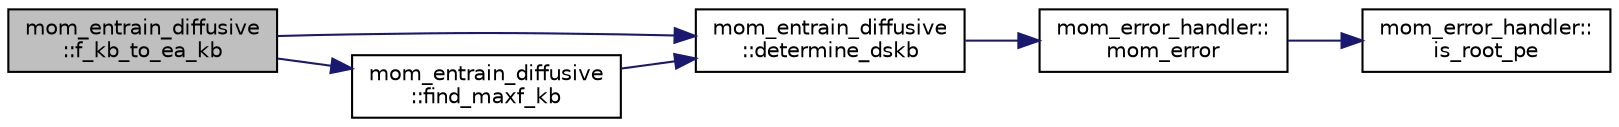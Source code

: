 digraph "mom_entrain_diffusive::f_kb_to_ea_kb"
{
 // INTERACTIVE_SVG=YES
 // LATEX_PDF_SIZE
  edge [fontname="Helvetica",fontsize="10",labelfontname="Helvetica",labelfontsize="10"];
  node [fontname="Helvetica",fontsize="10",shape=record];
  rankdir="LR";
  Node1 [label="mom_entrain_diffusive\l::f_kb_to_ea_kb",height=0.2,width=0.4,color="black", fillcolor="grey75", style="filled", fontcolor="black",tooltip="Given an entrainment from below for layer kb, determine a consistent entrainment from above,..."];
  Node1 -> Node2 [color="midnightblue",fontsize="10",style="solid",fontname="Helvetica"];
  Node2 [label="mom_entrain_diffusive\l::determine_dskb",height=0.2,width=0.4,color="black", fillcolor="white", style="filled",URL="$namespacemom__entrain__diffusive.html#aa2d2f462912ba1e201b1b73e62a905f3",tooltip="This subroutine determines the reference density difference between the bottommost buffer layer and t..."];
  Node2 -> Node3 [color="midnightblue",fontsize="10",style="solid",fontname="Helvetica"];
  Node3 [label="mom_error_handler::\lmom_error",height=0.2,width=0.4,color="black", fillcolor="white", style="filled",URL="$namespacemom__error__handler.html#a460cfb79a06c29fc249952c2a3710d67",tooltip="This provides a convenient interface for writing an mpp_error message with run-time filter based on a..."];
  Node3 -> Node4 [color="midnightblue",fontsize="10",style="solid",fontname="Helvetica"];
  Node4 [label="mom_error_handler::\lis_root_pe",height=0.2,width=0.4,color="black", fillcolor="white", style="filled",URL="$namespacemom__error__handler.html#ad5f00a53059c72fe2332d1436c80ca71",tooltip="This returns .true. if the current PE is the root PE."];
  Node1 -> Node5 [color="midnightblue",fontsize="10",style="solid",fontname="Helvetica"];
  Node5 [label="mom_entrain_diffusive\l::find_maxf_kb",height=0.2,width=0.4,color="black", fillcolor="white", style="filled",URL="$namespacemom__entrain__diffusive.html#ae45dbf976314c3a9e278ebcebedab109",tooltip="Maximize F = ent*ds_kb*I_dSkbp1 in the range min_ent < ent < max_ent."];
  Node5 -> Node2 [color="midnightblue",fontsize="10",style="solid",fontname="Helvetica"];
}
